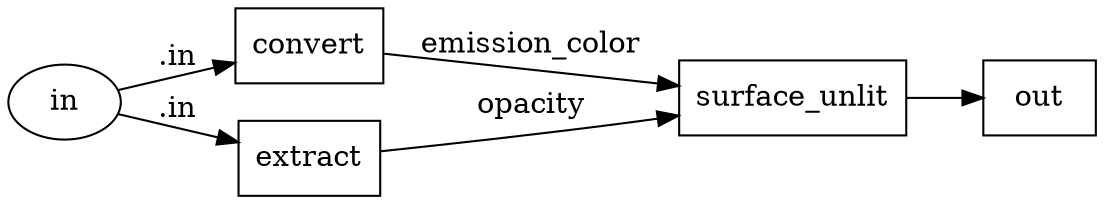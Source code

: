 digraph {
  rankdir = LR;
    NG_convert_color4_shader_surface [label= "surface_unlit"];
    NG_convert_color4_shader_surface[shape = box];
    NG_convert_color4_shader_surface ->     NG_convert_color4_shader_out;
    NG_convert_color4_shader_out [label= "out"];
    NG_convert_color4_shader_out[shape = box]; 
    NG_convert_color4_shader_convert [label= "convert"];
    NG_convert_color4_shader_convert[shape = box];
    NG_convert_color4_shader_convert ->     NG_convert_color4_shader_surface [label= "emission_color"];
    NG_convert_color4_shader_surface [label= "surface_unlit"];
    NG_convert_color4_shader_surface[shape = box]; 
    NG_convert_color4_shader_inINT [label="in"];
    NG_convert_color4_shader_inINT [shape = ellipse];
    NG_convert_color4_shader_convert [label="convert"];
    NG_convert_color4_shader_inINT -> NG_convert_color4_shader_convert [label=".in"];
    NG_convert_color4_shader_extract [label= "extract"];
    NG_convert_color4_shader_extract[shape = box];
    NG_convert_color4_shader_extract ->     NG_convert_color4_shader_surface [label= "opacity"];
    NG_convert_color4_shader_surface [label= "surface_unlit"];
    NG_convert_color4_shader_surface[shape = box]; 
    NG_convert_color4_shader_inINT [label="in"];
    NG_convert_color4_shader_inINT [shape = ellipse];
    NG_convert_color4_shader_extract [label="extract"];
    NG_convert_color4_shader_inINT -> NG_convert_color4_shader_extract [label=".in"];
}
